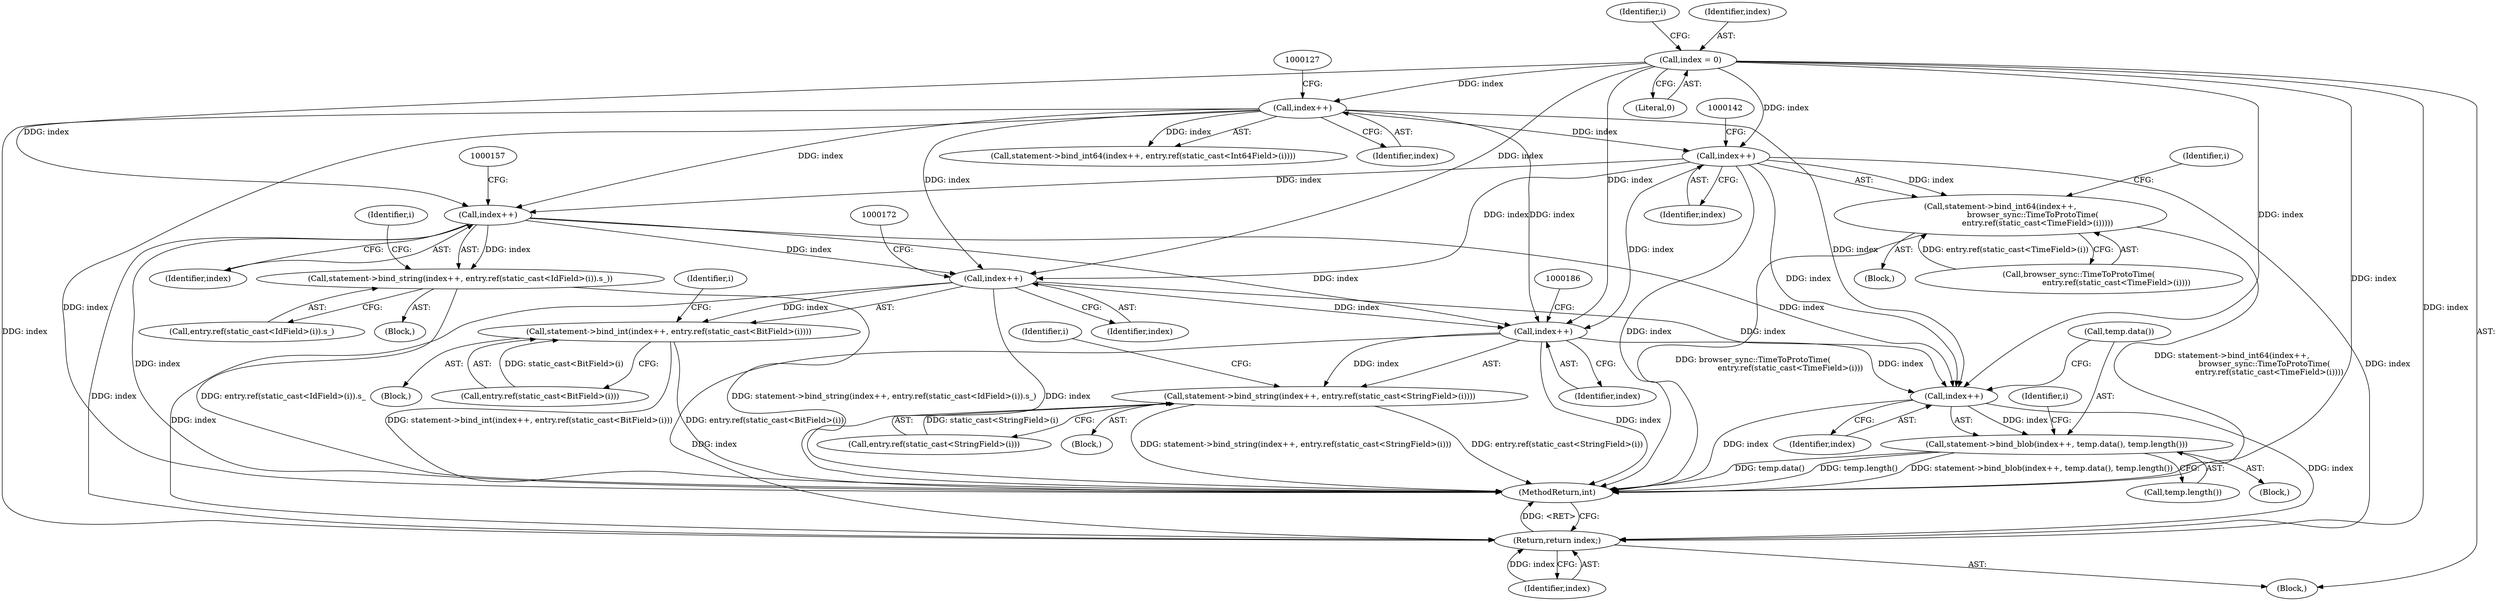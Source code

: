digraph "1_Chrome_19190765882e272a6a2162c89acdb29110f7e3cf_18@del" {
"1000137" [label="(Call,index++)"];
"1000105" [label="(Call,index = 0)"];
"1000123" [label="(Call,index++)"];
"1000136" [label="(Call,statement->bind_int64(index++,\n                          browser_sync::TimeToProtoTime(\n                              entry.ref(static_cast<TimeField>(i)))))"];
"1000152" [label="(Call,index++)"];
"1000151" [label="(Call,statement->bind_string(index++, entry.ref(static_cast<IdField>(i)).s_))"];
"1000168" [label="(Call,index++)"];
"1000167" [label="(Call,statement->bind_int(index++, entry.ref(static_cast<BitField>(i))))"];
"1000182" [label="(Call,index++)"];
"1000181" [label="(Call,statement->bind_string(index++, entry.ref(static_cast<StringField>(i))))"];
"1000200" [label="(Call,index++)"];
"1000199" [label="(Call,statement->bind_blob(index++, temp.data(), temp.length()))"];
"1000204" [label="(Return,return index;)"];
"1000105" [label="(Call,index = 0)"];
"1000153" [label="(Identifier,index)"];
"1000179" [label="(Identifier,i)"];
"1000200" [label="(Call,index++)"];
"1000169" [label="(Identifier,index)"];
"1000154" [label="(Call,entry.ref(static_cast<IdField>(i)).s_)"];
"1000103" [label="(Block,)"];
"1000165" [label="(Identifier,i)"];
"1000139" [label="(Call,browser_sync::TimeToProtoTime(\n                              entry.ref(static_cast<TimeField>(i))))"];
"1000124" [label="(Identifier,index)"];
"1000182" [label="(Call,index++)"];
"1000150" [label="(Block,)"];
"1000136" [label="(Call,statement->bind_int64(index++,\n                          browser_sync::TimeToProtoTime(\n                              entry.ref(static_cast<TimeField>(i)))))"];
"1000184" [label="(Call,entry.ref(static_cast<StringField>(i)))"];
"1000205" [label="(Identifier,index)"];
"1000204" [label="(Return,return index;)"];
"1000202" [label="(Call,temp.data())"];
"1000135" [label="(Block,)"];
"1000199" [label="(Call,statement->bind_blob(index++, temp.data(), temp.length()))"];
"1000195" [label="(Block,)"];
"1000110" [label="(Identifier,i)"];
"1000166" [label="(Block,)"];
"1000167" [label="(Call,statement->bind_int(index++, entry.ref(static_cast<BitField>(i))))"];
"1000137" [label="(Call,index++)"];
"1000203" [label="(Call,temp.length())"];
"1000170" [label="(Call,entry.ref(static_cast<BitField>(i)))"];
"1000181" [label="(Call,statement->bind_string(index++, entry.ref(static_cast<StringField>(i))))"];
"1000107" [label="(Literal,0)"];
"1000106" [label="(Identifier,index)"];
"1000134" [label="(Identifier,i)"];
"1000138" [label="(Identifier,index)"];
"1000122" [label="(Call,statement->bind_int64(index++, entry.ref(static_cast<Int64Field>(i))))"];
"1000206" [label="(MethodReturn,int)"];
"1000201" [label="(Identifier,index)"];
"1000168" [label="(Call,index++)"];
"1000152" [label="(Call,index++)"];
"1000123" [label="(Call,index++)"];
"1000183" [label="(Identifier,index)"];
"1000149" [label="(Identifier,i)"];
"1000180" [label="(Block,)"];
"1000194" [label="(Identifier,i)"];
"1000151" [label="(Call,statement->bind_string(index++, entry.ref(static_cast<IdField>(i)).s_))"];
"1000137" -> "1000136"  [label="AST: "];
"1000137" -> "1000138"  [label="CFG: "];
"1000138" -> "1000137"  [label="AST: "];
"1000142" -> "1000137"  [label="CFG: "];
"1000137" -> "1000206"  [label="DDG: index"];
"1000137" -> "1000136"  [label="DDG: index"];
"1000105" -> "1000137"  [label="DDG: index"];
"1000123" -> "1000137"  [label="DDG: index"];
"1000137" -> "1000152"  [label="DDG: index"];
"1000137" -> "1000168"  [label="DDG: index"];
"1000137" -> "1000182"  [label="DDG: index"];
"1000137" -> "1000200"  [label="DDG: index"];
"1000137" -> "1000204"  [label="DDG: index"];
"1000105" -> "1000103"  [label="AST: "];
"1000105" -> "1000107"  [label="CFG: "];
"1000106" -> "1000105"  [label="AST: "];
"1000107" -> "1000105"  [label="AST: "];
"1000110" -> "1000105"  [label="CFG: "];
"1000105" -> "1000206"  [label="DDG: index"];
"1000105" -> "1000123"  [label="DDG: index"];
"1000105" -> "1000152"  [label="DDG: index"];
"1000105" -> "1000168"  [label="DDG: index"];
"1000105" -> "1000182"  [label="DDG: index"];
"1000105" -> "1000200"  [label="DDG: index"];
"1000105" -> "1000204"  [label="DDG: index"];
"1000123" -> "1000122"  [label="AST: "];
"1000123" -> "1000124"  [label="CFG: "];
"1000124" -> "1000123"  [label="AST: "];
"1000127" -> "1000123"  [label="CFG: "];
"1000123" -> "1000206"  [label="DDG: index"];
"1000123" -> "1000122"  [label="DDG: index"];
"1000123" -> "1000152"  [label="DDG: index"];
"1000123" -> "1000168"  [label="DDG: index"];
"1000123" -> "1000182"  [label="DDG: index"];
"1000123" -> "1000200"  [label="DDG: index"];
"1000123" -> "1000204"  [label="DDG: index"];
"1000136" -> "1000135"  [label="AST: "];
"1000136" -> "1000139"  [label="CFG: "];
"1000139" -> "1000136"  [label="AST: "];
"1000134" -> "1000136"  [label="CFG: "];
"1000136" -> "1000206"  [label="DDG: browser_sync::TimeToProtoTime(\n                              entry.ref(static_cast<TimeField>(i)))"];
"1000136" -> "1000206"  [label="DDG: statement->bind_int64(index++,\n                          browser_sync::TimeToProtoTime(\n                              entry.ref(static_cast<TimeField>(i))))"];
"1000139" -> "1000136"  [label="DDG: entry.ref(static_cast<TimeField>(i))"];
"1000152" -> "1000151"  [label="AST: "];
"1000152" -> "1000153"  [label="CFG: "];
"1000153" -> "1000152"  [label="AST: "];
"1000157" -> "1000152"  [label="CFG: "];
"1000152" -> "1000206"  [label="DDG: index"];
"1000152" -> "1000151"  [label="DDG: index"];
"1000152" -> "1000168"  [label="DDG: index"];
"1000152" -> "1000182"  [label="DDG: index"];
"1000152" -> "1000200"  [label="DDG: index"];
"1000152" -> "1000204"  [label="DDG: index"];
"1000151" -> "1000150"  [label="AST: "];
"1000151" -> "1000154"  [label="CFG: "];
"1000154" -> "1000151"  [label="AST: "];
"1000149" -> "1000151"  [label="CFG: "];
"1000151" -> "1000206"  [label="DDG: statement->bind_string(index++, entry.ref(static_cast<IdField>(i)).s_)"];
"1000151" -> "1000206"  [label="DDG: entry.ref(static_cast<IdField>(i)).s_"];
"1000168" -> "1000167"  [label="AST: "];
"1000168" -> "1000169"  [label="CFG: "];
"1000169" -> "1000168"  [label="AST: "];
"1000172" -> "1000168"  [label="CFG: "];
"1000168" -> "1000206"  [label="DDG: index"];
"1000168" -> "1000167"  [label="DDG: index"];
"1000168" -> "1000182"  [label="DDG: index"];
"1000168" -> "1000200"  [label="DDG: index"];
"1000168" -> "1000204"  [label="DDG: index"];
"1000167" -> "1000166"  [label="AST: "];
"1000167" -> "1000170"  [label="CFG: "];
"1000170" -> "1000167"  [label="AST: "];
"1000165" -> "1000167"  [label="CFG: "];
"1000167" -> "1000206"  [label="DDG: statement->bind_int(index++, entry.ref(static_cast<BitField>(i)))"];
"1000167" -> "1000206"  [label="DDG: entry.ref(static_cast<BitField>(i))"];
"1000170" -> "1000167"  [label="DDG: static_cast<BitField>(i)"];
"1000182" -> "1000181"  [label="AST: "];
"1000182" -> "1000183"  [label="CFG: "];
"1000183" -> "1000182"  [label="AST: "];
"1000186" -> "1000182"  [label="CFG: "];
"1000182" -> "1000206"  [label="DDG: index"];
"1000182" -> "1000181"  [label="DDG: index"];
"1000182" -> "1000200"  [label="DDG: index"];
"1000182" -> "1000204"  [label="DDG: index"];
"1000181" -> "1000180"  [label="AST: "];
"1000181" -> "1000184"  [label="CFG: "];
"1000184" -> "1000181"  [label="AST: "];
"1000179" -> "1000181"  [label="CFG: "];
"1000181" -> "1000206"  [label="DDG: statement->bind_string(index++, entry.ref(static_cast<StringField>(i)))"];
"1000181" -> "1000206"  [label="DDG: entry.ref(static_cast<StringField>(i))"];
"1000184" -> "1000181"  [label="DDG: static_cast<StringField>(i)"];
"1000200" -> "1000199"  [label="AST: "];
"1000200" -> "1000201"  [label="CFG: "];
"1000201" -> "1000200"  [label="AST: "];
"1000202" -> "1000200"  [label="CFG: "];
"1000200" -> "1000206"  [label="DDG: index"];
"1000200" -> "1000199"  [label="DDG: index"];
"1000200" -> "1000204"  [label="DDG: index"];
"1000199" -> "1000195"  [label="AST: "];
"1000199" -> "1000203"  [label="CFG: "];
"1000202" -> "1000199"  [label="AST: "];
"1000203" -> "1000199"  [label="AST: "];
"1000194" -> "1000199"  [label="CFG: "];
"1000199" -> "1000206"  [label="DDG: temp.length()"];
"1000199" -> "1000206"  [label="DDG: statement->bind_blob(index++, temp.data(), temp.length())"];
"1000199" -> "1000206"  [label="DDG: temp.data()"];
"1000204" -> "1000103"  [label="AST: "];
"1000204" -> "1000205"  [label="CFG: "];
"1000205" -> "1000204"  [label="AST: "];
"1000206" -> "1000204"  [label="CFG: "];
"1000204" -> "1000206"  [label="DDG: <RET>"];
"1000205" -> "1000204"  [label="DDG: index"];
}
